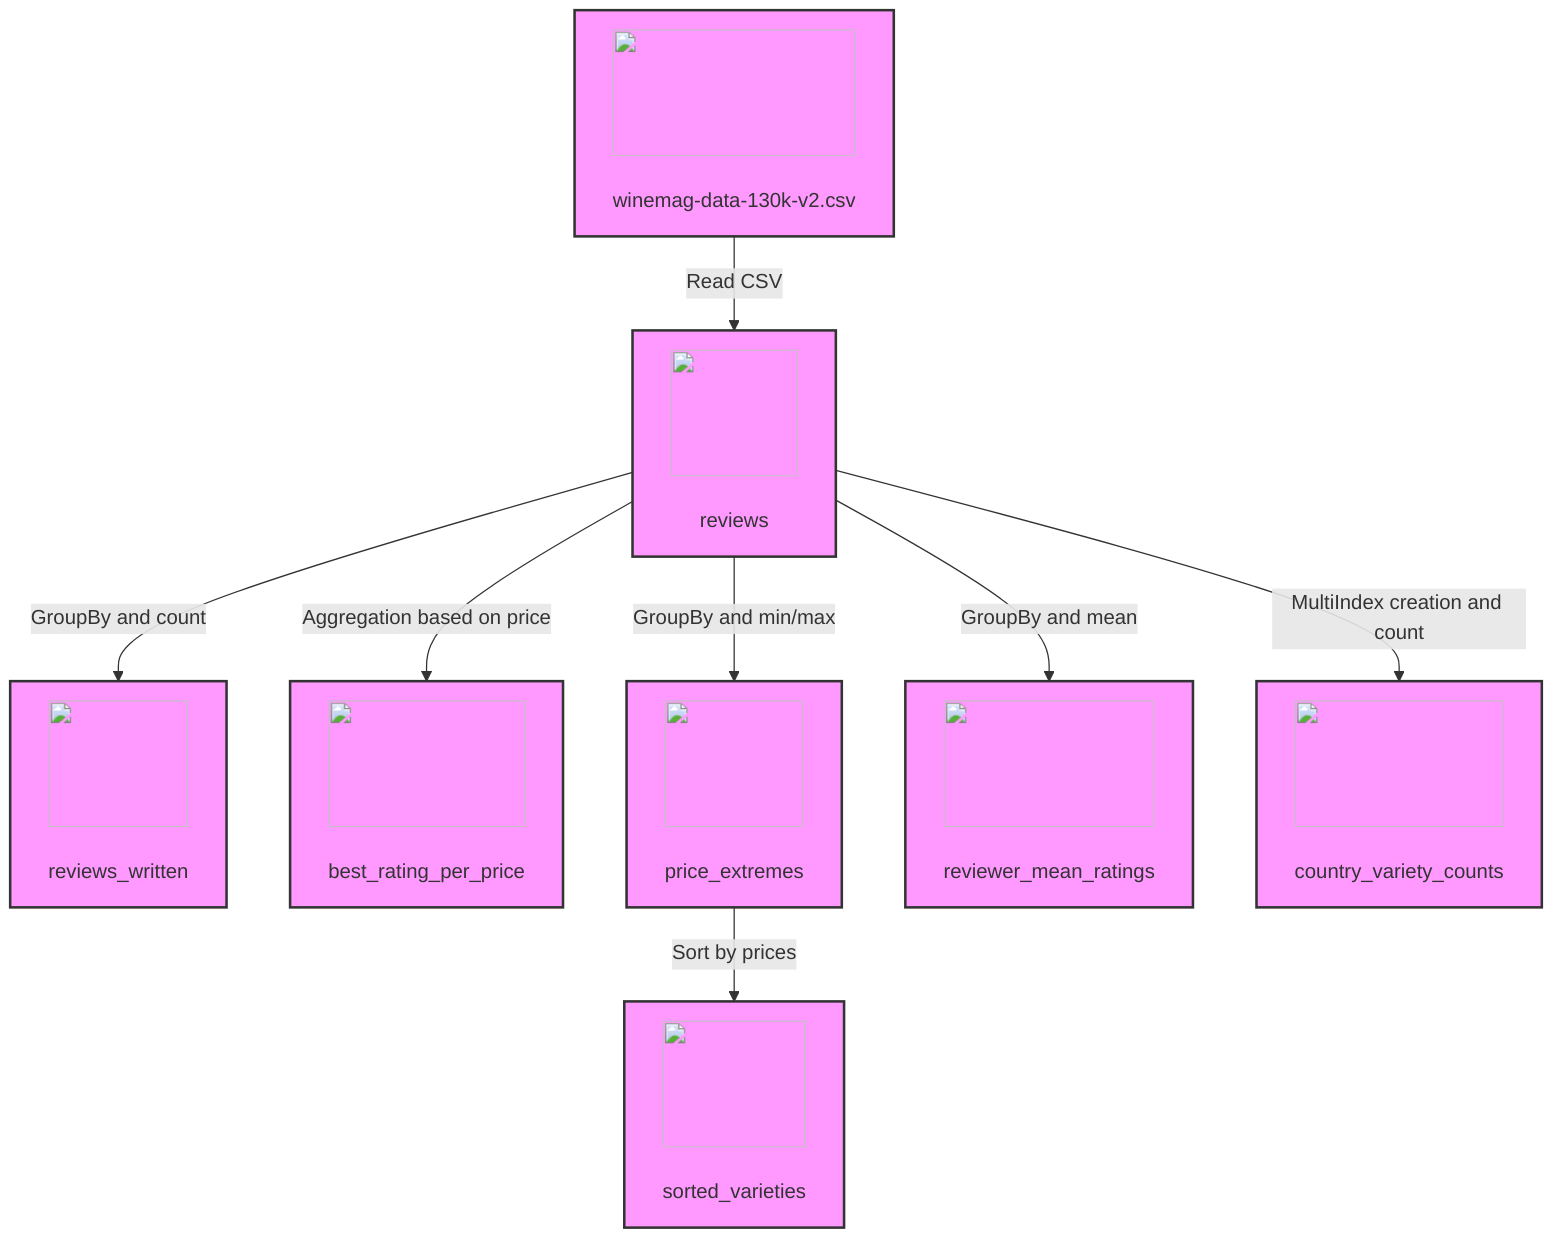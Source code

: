 flowchart TD
    %% Data source node
    A[<img src='icons/file.svg' width=100 height=100/> <br/> winemag-data-130k-v2.csv] -->|Read CSV| B[<img src='icons/table.svg' width=100 height=100/> <br/> reviews]
    
    %% Nodes for data transformation and analysis
    B -->|GroupBy and count| C[<img src='dummy_plots/scatter_plot_template.svg' width=100 height=100/> <br/> reviews_written]
    B -->|Aggregation based on price| D[<img src='dummy_plots/boxplot_template.svg' width=100 height=100/> <br/> best_rating_per_price]
    B -->|GroupBy and min/max| E[<img src='dummy_plots/hist_template.svg' width=100 height=100/> <br/> price_extremes]
    B -->|GroupBy and mean| F[<img src='dummy_plots/lineplot_template.svg' width=100 height=100/> <br/> reviewer_mean_ratings]
    B -->|MultiIndex creation and count| G[<img src='dummy_plots/barplot_template.svg' width=100 height=100/> <br/> country_variety_counts]

    %% Further processing
    E -->|Sort by prices| H[<img src='dummy_plots/barplot_template.svg' width=100 height=100/> <br/> sorted_varieties]

    %% Comments for clarity
    classDef nodeClass fill:#f9f,stroke:#333,stroke-width:2px;
    class A,B,C,D,E,F,G,H nodeClass;